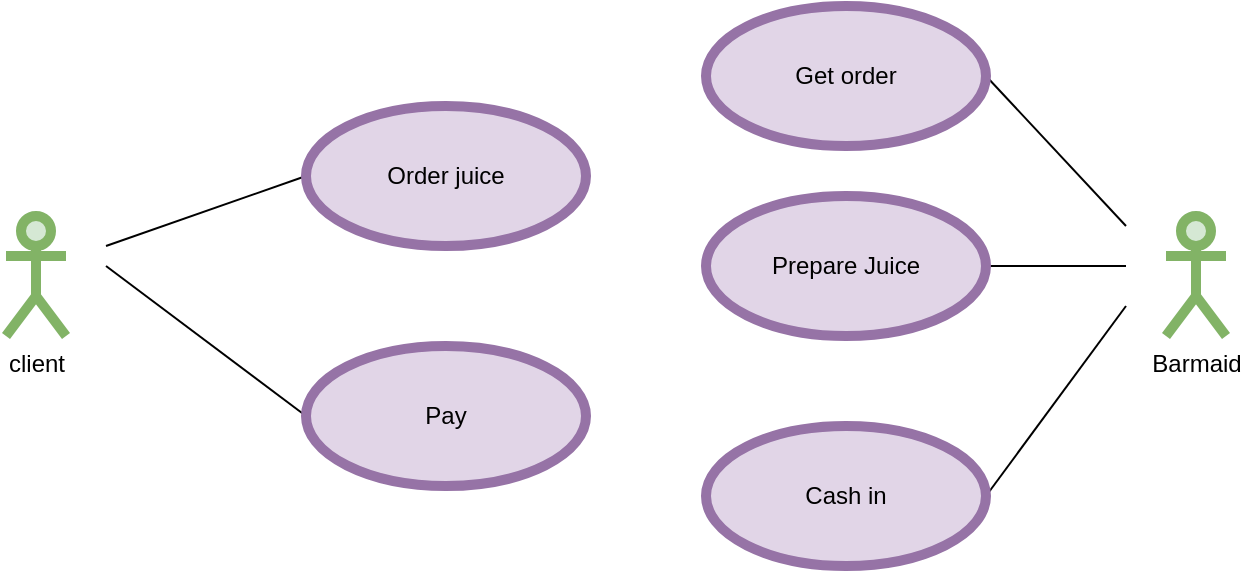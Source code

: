 <mxfile version="18.1.3" type="github"><diagram id="wkbdaEnrbXeY8MJsiPsy" name="Page-1"><mxGraphModel dx="868" dy="468" grid="1" gridSize="10" guides="1" tooltips="1" connect="1" arrows="1" fold="1" page="1" pageScale="1" pageWidth="827" pageHeight="1169" math="0" shadow="0"><root><mxCell id="0"/><mxCell id="1" parent="0"/><mxCell id="ps-glJohi7T14wfniNK0-1" value="client" style="shape=umlActor;verticalLabelPosition=bottom;verticalAlign=top;html=1;fillColor=#d5e8d4;strokeColor=#82b366;strokeWidth=5;" vertex="1" parent="1"><mxGeometry x="109" y="255" width="30" height="60" as="geometry"/></mxCell><mxCell id="ps-glJohi7T14wfniNK0-2" style="rounded=0;orthogonalLoop=1;jettySize=auto;html=1;exitX=0;exitY=0.5;exitDx=0;exitDy=0;endArrow=none;endFill=0;strokeColor=#000000;" edge="1" parent="1" source="ps-glJohi7T14wfniNK0-3"><mxGeometry relative="1" as="geometry"><mxPoint x="159" y="270" as="targetPoint"/></mxGeometry></mxCell><mxCell id="ps-glJohi7T14wfniNK0-3" value="Order juice" style="ellipse;whiteSpace=wrap;html=1;fillColor=#e1d5e7;strokeColor=#9673a6;strokeWidth=5;" vertex="1" parent="1"><mxGeometry x="259" y="200" width="140" height="70" as="geometry"/></mxCell><mxCell id="ps-glJohi7T14wfniNK0-4" style="edgeStyle=none;rounded=0;orthogonalLoop=1;jettySize=auto;html=1;exitX=0;exitY=0.5;exitDx=0;exitDy=0;endArrow=none;endFill=0;strokeColor=#000000;" edge="1" parent="1" source="ps-glJohi7T14wfniNK0-5"><mxGeometry relative="1" as="geometry"><mxPoint x="159" y="280" as="targetPoint"/></mxGeometry></mxCell><mxCell id="ps-glJohi7T14wfniNK0-5" value="Pay" style="ellipse;whiteSpace=wrap;html=1;fillColor=#e1d5e7;strokeColor=#9673a6;strokeWidth=5;" vertex="1" parent="1"><mxGeometry x="259" y="320" width="140" height="70" as="geometry"/></mxCell><mxCell id="ps-glJohi7T14wfniNK0-6" value="Barmaid" style="shape=umlActor;verticalLabelPosition=bottom;verticalAlign=top;html=1;fillColor=#d5e8d4;strokeColor=#82b366;strokeWidth=5;" vertex="1" parent="1"><mxGeometry x="689" y="255" width="30" height="60" as="geometry"/></mxCell><mxCell id="ps-glJohi7T14wfniNK0-7" style="edgeStyle=none;rounded=0;orthogonalLoop=1;jettySize=auto;html=1;exitX=1;exitY=0.5;exitDx=0;exitDy=0;endArrow=none;endFill=0;strokeColor=#000000;" edge="1" parent="1" source="ps-glJohi7T14wfniNK0-8"><mxGeometry relative="1" as="geometry"><mxPoint x="669" y="300" as="targetPoint"/></mxGeometry></mxCell><mxCell id="ps-glJohi7T14wfniNK0-8" value="Cash in" style="ellipse;whiteSpace=wrap;html=1;fillColor=#e1d5e7;strokeColor=#9673a6;strokeWidth=5;" vertex="1" parent="1"><mxGeometry x="459" y="360" width="140" height="70" as="geometry"/></mxCell><mxCell id="ps-glJohi7T14wfniNK0-9" style="edgeStyle=none;rounded=0;orthogonalLoop=1;jettySize=auto;html=1;exitX=1;exitY=0.5;exitDx=0;exitDy=0;endArrow=none;endFill=0;strokeColor=#000000;" edge="1" parent="1" source="ps-glJohi7T14wfniNK0-10"><mxGeometry relative="1" as="geometry"><mxPoint x="669" y="260" as="targetPoint"/></mxGeometry></mxCell><mxCell id="ps-glJohi7T14wfniNK0-10" value="Get order" style="ellipse;whiteSpace=wrap;html=1;fillColor=#e1d5e7;strokeColor=#9673a6;strokeWidth=5;" vertex="1" parent="1"><mxGeometry x="459" y="150" width="140" height="70" as="geometry"/></mxCell><mxCell id="ps-glJohi7T14wfniNK0-11" style="edgeStyle=none;rounded=0;orthogonalLoop=1;jettySize=auto;html=1;exitX=1;exitY=0.5;exitDx=0;exitDy=0;endArrow=none;endFill=0;strokeColor=#000000;" edge="1" parent="1" source="ps-glJohi7T14wfniNK0-12"><mxGeometry relative="1" as="geometry"><mxPoint x="669" y="280" as="targetPoint"/></mxGeometry></mxCell><mxCell id="ps-glJohi7T14wfniNK0-12" value="Prepare Juice" style="ellipse;whiteSpace=wrap;html=1;fillColor=#e1d5e7;strokeColor=#9673a6;strokeWidth=5;" vertex="1" parent="1"><mxGeometry x="459" y="245" width="140" height="70" as="geometry"/></mxCell></root></mxGraphModel></diagram></mxfile>